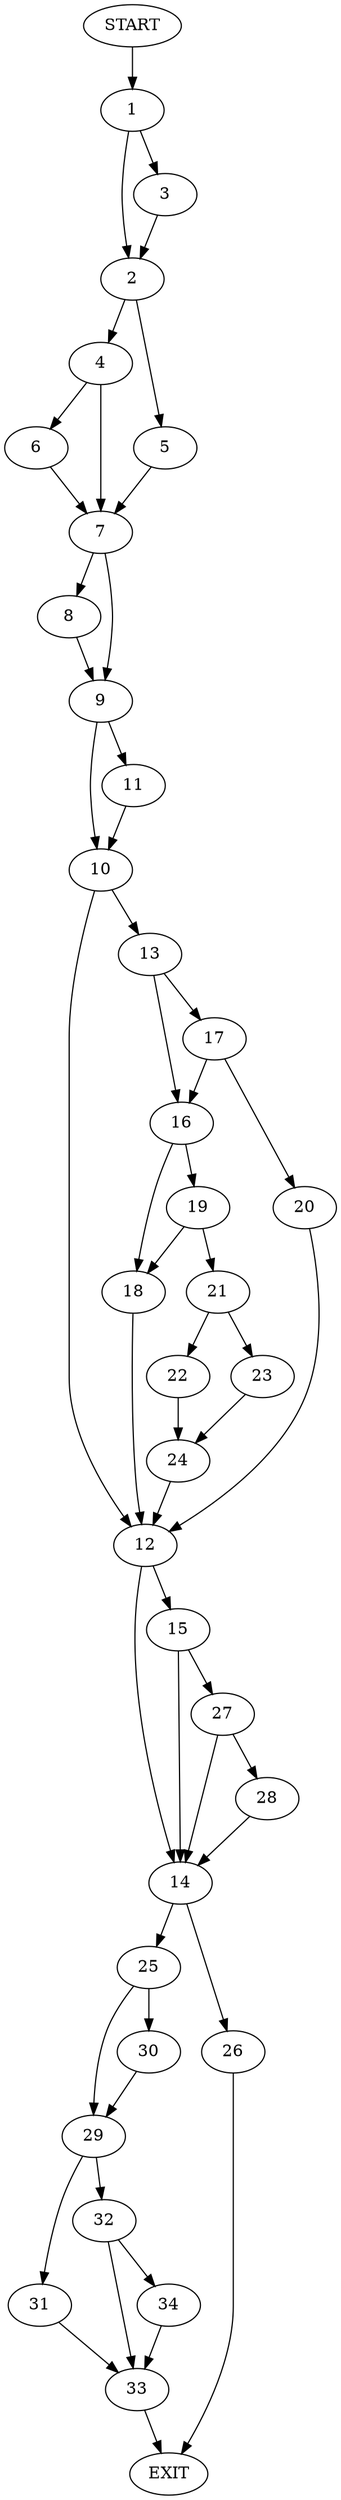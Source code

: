 digraph {
0 [label="START"]
35 [label="EXIT"]
0 -> 1
1 -> 2
1 -> 3
2 -> 4
2 -> 5
3 -> 2
4 -> 6
4 -> 7
5 -> 7
7 -> 8
7 -> 9
6 -> 7
9 -> 10
9 -> 11
8 -> 9
11 -> 10
10 -> 12
10 -> 13
12 -> 14
12 -> 15
13 -> 16
13 -> 17
16 -> 18
16 -> 19
17 -> 16
17 -> 20
20 -> 12
19 -> 21
19 -> 18
18 -> 12
21 -> 22
21 -> 23
23 -> 24
22 -> 24
24 -> 12
14 -> 25
14 -> 26
15 -> 14
15 -> 27
27 -> 14
27 -> 28
28 -> 14
25 -> 29
25 -> 30
26 -> 35
29 -> 31
29 -> 32
30 -> 29
32 -> 33
32 -> 34
31 -> 33
33 -> 35
34 -> 33
}
